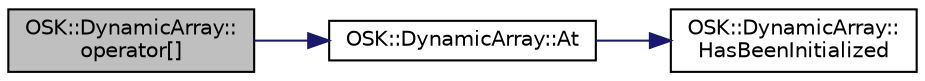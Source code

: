 digraph "OSK::DynamicArray::operator[]"
{
 // LATEX_PDF_SIZE
  edge [fontname="Helvetica",fontsize="10",labelfontname="Helvetica",labelfontsize="10"];
  node [fontname="Helvetica",fontsize="10",shape=record];
  rankdir="LR";
  Node1 [label="OSK::DynamicArray::\loperator[]",height=0.2,width=0.4,color="black", fillcolor="grey75", style="filled", fontcolor="black",tooltip="Devuelve el elemento en la posición dada."];
  Node1 -> Node2 [color="midnightblue",fontsize="10",style="solid"];
  Node2 [label="OSK::DynamicArray::At",height=0.2,width=0.4,color="black", fillcolor="white", style="filled",URL="$class_o_s_k_1_1_dynamic_array.html#a9691f5eaf46654d59525c6c342d69cbb",tooltip="Devuelve el elemento en la posición dada."];
  Node2 -> Node3 [color="midnightblue",fontsize="10",style="solid"];
  Node3 [label="OSK::DynamicArray::\lHasBeenInitialized",height=0.2,width=0.4,color="black", fillcolor="white", style="filled",URL="$class_o_s_k_1_1_dynamic_array.html#a24b36038b685ea5f33b2b9b279035cef",tooltip="Devuelve true si el array se ha inicializado."];
}
